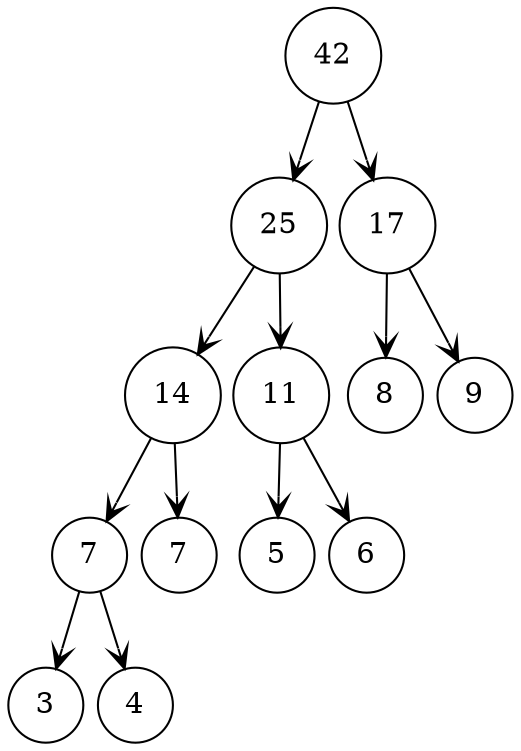 digraph G {
    graph [nodesep=0.1]
    node [shape=circle]
    edge [arrowhead=vee]

    42 -> 25
    42 -> 17

    17 -> 8
    17 -> 9

    25 -> 14
    25 -> 11

    11 -> 5
    11 -> 6

    _7[label="7"]

    14 -> _7
    14 -> 7

    _7 -> 3
    _7 -> 4
}